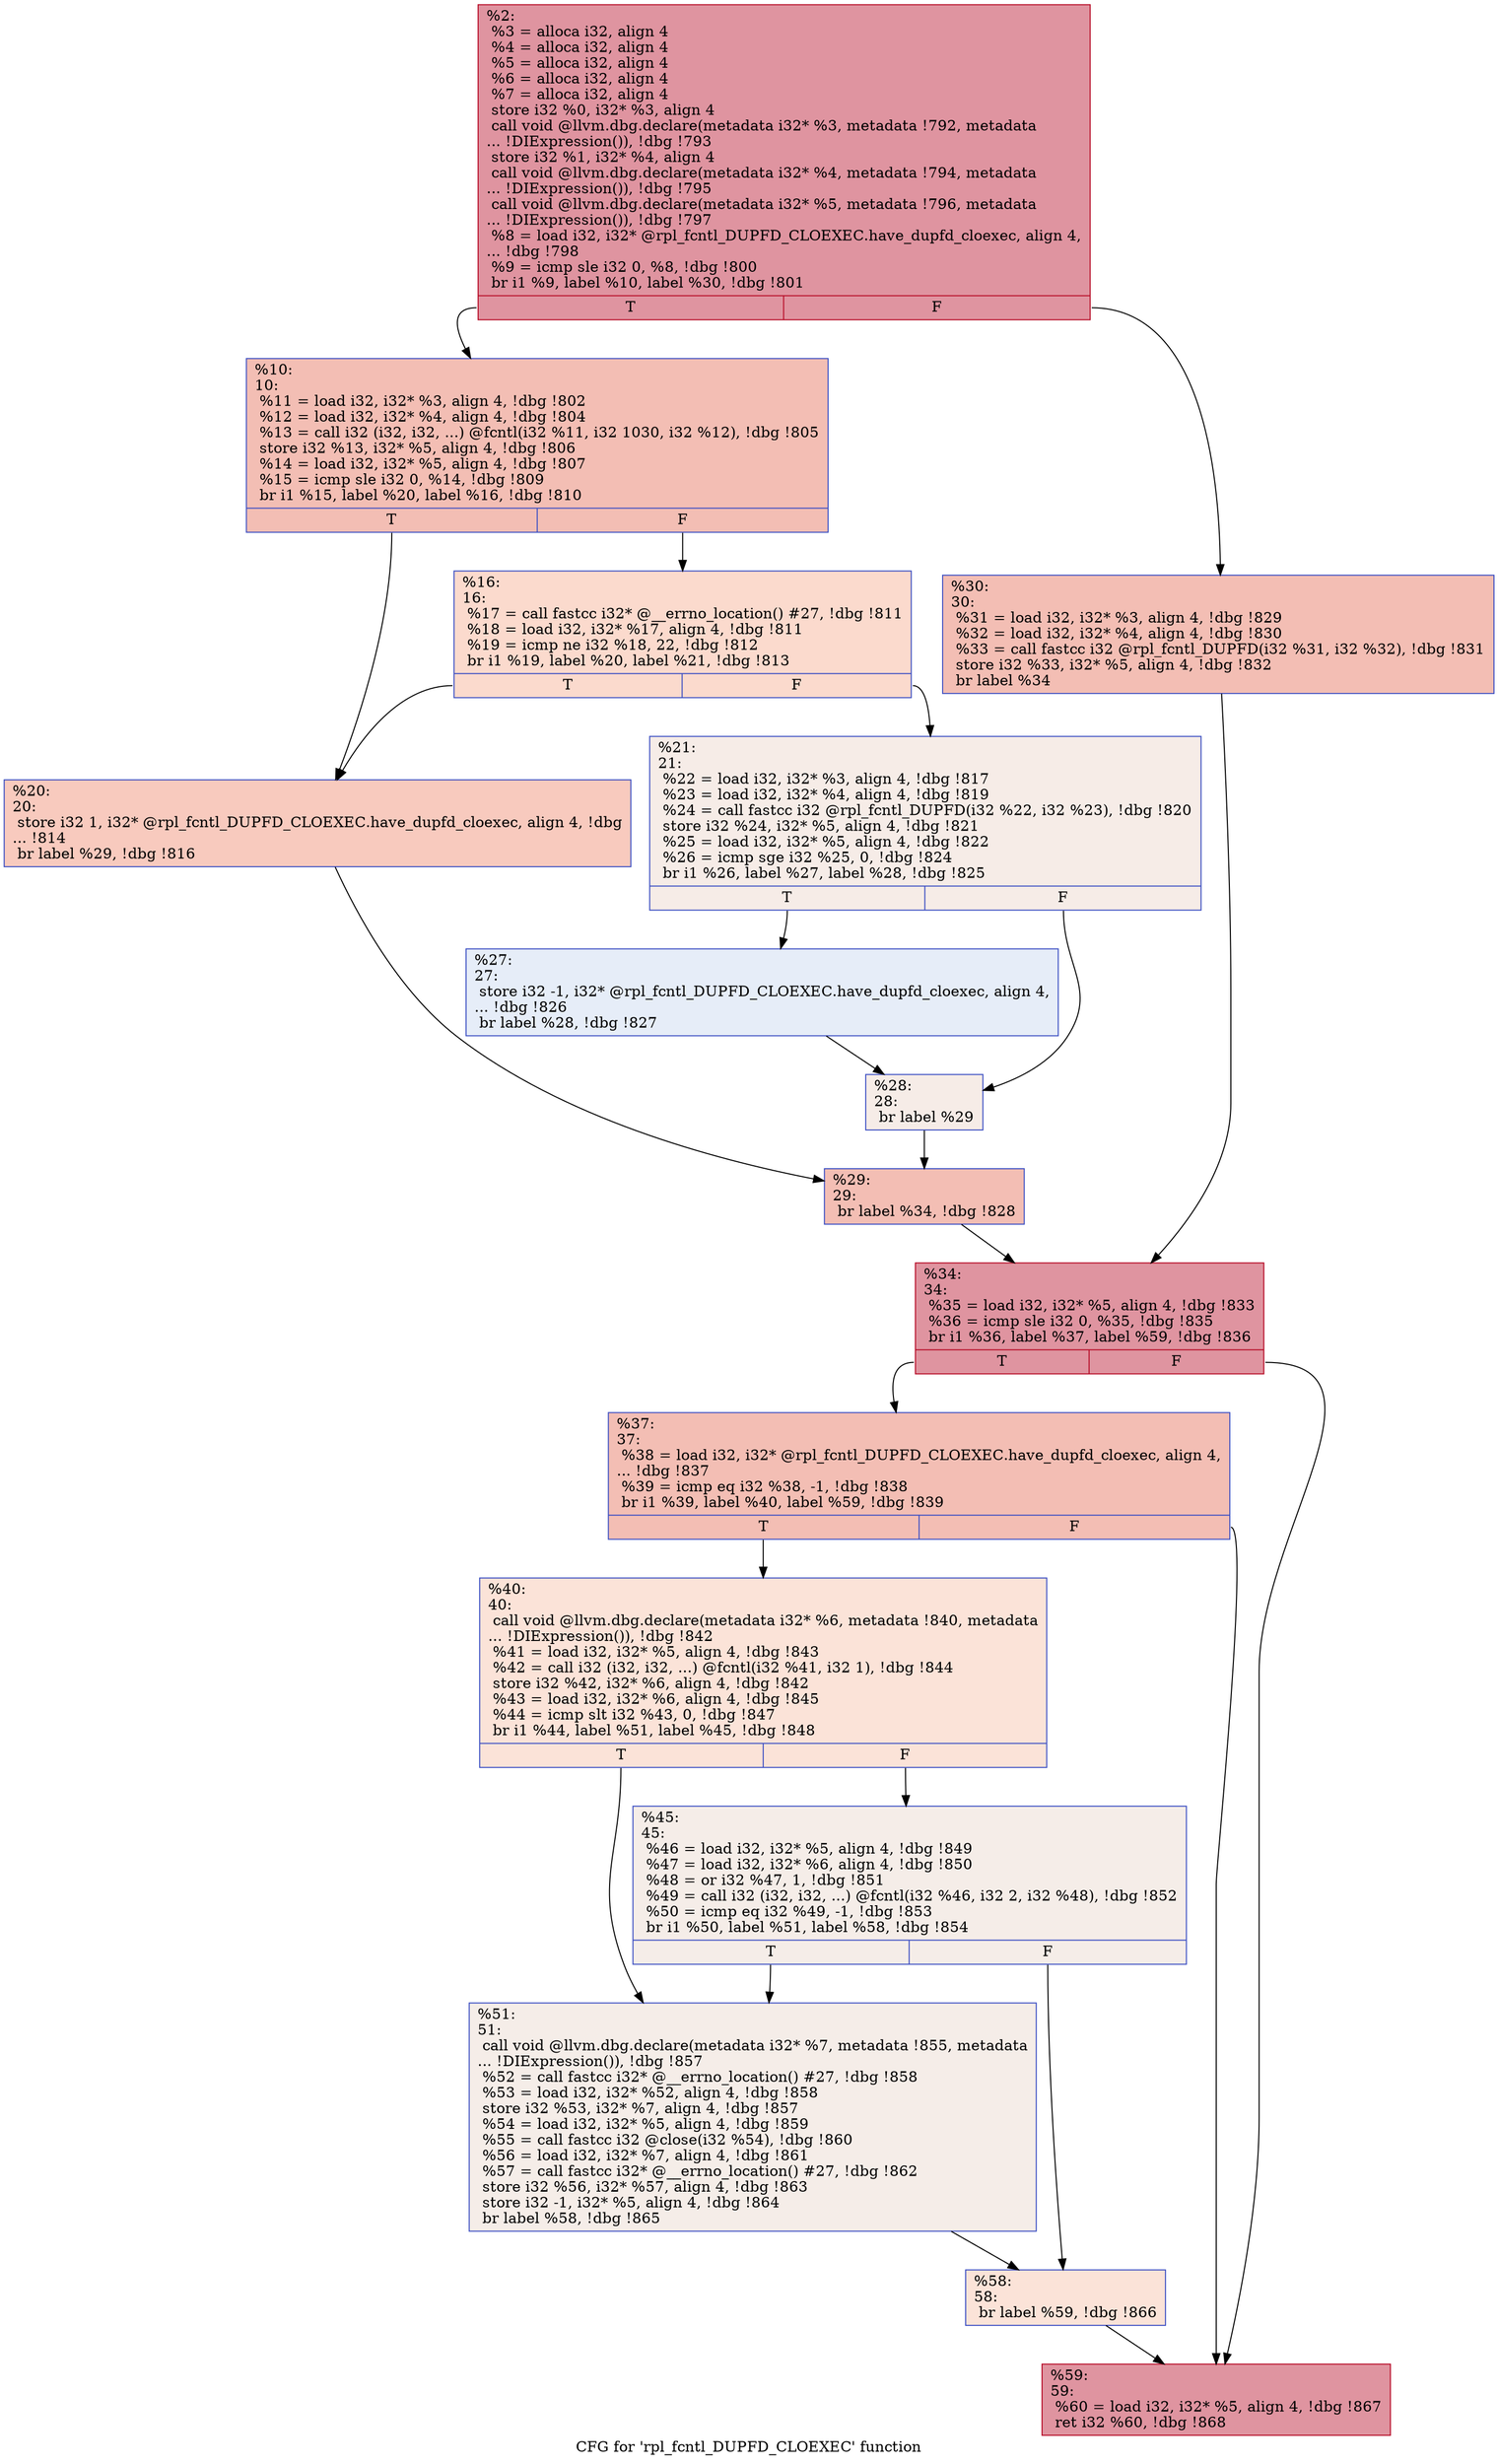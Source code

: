 digraph "CFG for 'rpl_fcntl_DUPFD_CLOEXEC' function" {
	label="CFG for 'rpl_fcntl_DUPFD_CLOEXEC' function";

	Node0x2063330 [shape=record,color="#b70d28ff", style=filled, fillcolor="#b70d2870",label="{%2:\l  %3 = alloca i32, align 4\l  %4 = alloca i32, align 4\l  %5 = alloca i32, align 4\l  %6 = alloca i32, align 4\l  %7 = alloca i32, align 4\l  store i32 %0, i32* %3, align 4\l  call void @llvm.dbg.declare(metadata i32* %3, metadata !792, metadata\l... !DIExpression()), !dbg !793\l  store i32 %1, i32* %4, align 4\l  call void @llvm.dbg.declare(metadata i32* %4, metadata !794, metadata\l... !DIExpression()), !dbg !795\l  call void @llvm.dbg.declare(metadata i32* %5, metadata !796, metadata\l... !DIExpression()), !dbg !797\l  %8 = load i32, i32* @rpl_fcntl_DUPFD_CLOEXEC.have_dupfd_cloexec, align 4,\l... !dbg !798\l  %9 = icmp sle i32 0, %8, !dbg !800\l  br i1 %9, label %10, label %30, !dbg !801\l|{<s0>T|<s1>F}}"];
	Node0x2063330:s0 -> Node0x20641e0;
	Node0x2063330:s1 -> Node0x2064410;
	Node0x20641e0 [shape=record,color="#3d50c3ff", style=filled, fillcolor="#e36c5570",label="{%10:\l10:                                               \l  %11 = load i32, i32* %3, align 4, !dbg !802\l  %12 = load i32, i32* %4, align 4, !dbg !804\l  %13 = call i32 (i32, i32, ...) @fcntl(i32 %11, i32 1030, i32 %12), !dbg !805\l  store i32 %13, i32* %5, align 4, !dbg !806\l  %14 = load i32, i32* %5, align 4, !dbg !807\l  %15 = icmp sle i32 0, %14, !dbg !809\l  br i1 %15, label %20, label %16, !dbg !810\l|{<s0>T|<s1>F}}"];
	Node0x20641e0:s0 -> Node0x2064280;
	Node0x20641e0:s1 -> Node0x2064230;
	Node0x2064230 [shape=record,color="#3d50c3ff", style=filled, fillcolor="#f7ac8e70",label="{%16:\l16:                                               \l  %17 = call fastcc i32* @__errno_location() #27, !dbg !811\l  %18 = load i32, i32* %17, align 4, !dbg !811\l  %19 = icmp ne i32 %18, 22, !dbg !812\l  br i1 %19, label %20, label %21, !dbg !813\l|{<s0>T|<s1>F}}"];
	Node0x2064230:s0 -> Node0x2064280;
	Node0x2064230:s1 -> Node0x20642d0;
	Node0x2064280 [shape=record,color="#3d50c3ff", style=filled, fillcolor="#ef886b70",label="{%20:\l20:                                               \l  store i32 1, i32* @rpl_fcntl_DUPFD_CLOEXEC.have_dupfd_cloexec, align 4, !dbg\l... !814\l  br label %29, !dbg !816\l}"];
	Node0x2064280 -> Node0x20643c0;
	Node0x20642d0 [shape=record,color="#3d50c3ff", style=filled, fillcolor="#ead5c970",label="{%21:\l21:                                               \l  %22 = load i32, i32* %3, align 4, !dbg !817\l  %23 = load i32, i32* %4, align 4, !dbg !819\l  %24 = call fastcc i32 @rpl_fcntl_DUPFD(i32 %22, i32 %23), !dbg !820\l  store i32 %24, i32* %5, align 4, !dbg !821\l  %25 = load i32, i32* %5, align 4, !dbg !822\l  %26 = icmp sge i32 %25, 0, !dbg !824\l  br i1 %26, label %27, label %28, !dbg !825\l|{<s0>T|<s1>F}}"];
	Node0x20642d0:s0 -> Node0x2064320;
	Node0x20642d0:s1 -> Node0x2064370;
	Node0x2064320 [shape=record,color="#3d50c3ff", style=filled, fillcolor="#c7d7f070",label="{%27:\l27:                                               \l  store i32 -1, i32* @rpl_fcntl_DUPFD_CLOEXEC.have_dupfd_cloexec, align 4,\l... !dbg !826\l  br label %28, !dbg !827\l}"];
	Node0x2064320 -> Node0x2064370;
	Node0x2064370 [shape=record,color="#3d50c3ff", style=filled, fillcolor="#ead5c970",label="{%28:\l28:                                               \l  br label %29\l}"];
	Node0x2064370 -> Node0x20643c0;
	Node0x20643c0 [shape=record,color="#3d50c3ff", style=filled, fillcolor="#e36c5570",label="{%29:\l29:                                               \l  br label %34, !dbg !828\l}"];
	Node0x20643c0 -> Node0x2064460;
	Node0x2064410 [shape=record,color="#3d50c3ff", style=filled, fillcolor="#e36c5570",label="{%30:\l30:                                               \l  %31 = load i32, i32* %3, align 4, !dbg !829\l  %32 = load i32, i32* %4, align 4, !dbg !830\l  %33 = call fastcc i32 @rpl_fcntl_DUPFD(i32 %31, i32 %32), !dbg !831\l  store i32 %33, i32* %5, align 4, !dbg !832\l  br label %34\l}"];
	Node0x2064410 -> Node0x2064460;
	Node0x2064460 [shape=record,color="#b70d28ff", style=filled, fillcolor="#b70d2870",label="{%34:\l34:                                               \l  %35 = load i32, i32* %5, align 4, !dbg !833\l  %36 = icmp sle i32 0, %35, !dbg !835\l  br i1 %36, label %37, label %59, !dbg !836\l|{<s0>T|<s1>F}}"];
	Node0x2064460:s0 -> Node0x20644b0;
	Node0x2064460:s1 -> Node0x2064640;
	Node0x20644b0 [shape=record,color="#3d50c3ff", style=filled, fillcolor="#e36c5570",label="{%37:\l37:                                               \l  %38 = load i32, i32* @rpl_fcntl_DUPFD_CLOEXEC.have_dupfd_cloexec, align 4,\l... !dbg !837\l  %39 = icmp eq i32 %38, -1, !dbg !838\l  br i1 %39, label %40, label %59, !dbg !839\l|{<s0>T|<s1>F}}"];
	Node0x20644b0:s0 -> Node0x2064500;
	Node0x20644b0:s1 -> Node0x2064640;
	Node0x2064500 [shape=record,color="#3d50c3ff", style=filled, fillcolor="#f6bfa670",label="{%40:\l40:                                               \l  call void @llvm.dbg.declare(metadata i32* %6, metadata !840, metadata\l... !DIExpression()), !dbg !842\l  %41 = load i32, i32* %5, align 4, !dbg !843\l  %42 = call i32 (i32, i32, ...) @fcntl(i32 %41, i32 1), !dbg !844\l  store i32 %42, i32* %6, align 4, !dbg !842\l  %43 = load i32, i32* %6, align 4, !dbg !845\l  %44 = icmp slt i32 %43, 0, !dbg !847\l  br i1 %44, label %51, label %45, !dbg !848\l|{<s0>T|<s1>F}}"];
	Node0x2064500:s0 -> Node0x20645a0;
	Node0x2064500:s1 -> Node0x2064550;
	Node0x2064550 [shape=record,color="#3d50c3ff", style=filled, fillcolor="#e8d6cc70",label="{%45:\l45:                                               \l  %46 = load i32, i32* %5, align 4, !dbg !849\l  %47 = load i32, i32* %6, align 4, !dbg !850\l  %48 = or i32 %47, 1, !dbg !851\l  %49 = call i32 (i32, i32, ...) @fcntl(i32 %46, i32 2, i32 %48), !dbg !852\l  %50 = icmp eq i32 %49, -1, !dbg !853\l  br i1 %50, label %51, label %58, !dbg !854\l|{<s0>T|<s1>F}}"];
	Node0x2064550:s0 -> Node0x20645a0;
	Node0x2064550:s1 -> Node0x20645f0;
	Node0x20645a0 [shape=record,color="#3d50c3ff", style=filled, fillcolor="#e8d6cc70",label="{%51:\l51:                                               \l  call void @llvm.dbg.declare(metadata i32* %7, metadata !855, metadata\l... !DIExpression()), !dbg !857\l  %52 = call fastcc i32* @__errno_location() #27, !dbg !858\l  %53 = load i32, i32* %52, align 4, !dbg !858\l  store i32 %53, i32* %7, align 4, !dbg !857\l  %54 = load i32, i32* %5, align 4, !dbg !859\l  %55 = call fastcc i32 @close(i32 %54), !dbg !860\l  %56 = load i32, i32* %7, align 4, !dbg !861\l  %57 = call fastcc i32* @__errno_location() #27, !dbg !862\l  store i32 %56, i32* %57, align 4, !dbg !863\l  store i32 -1, i32* %5, align 4, !dbg !864\l  br label %58, !dbg !865\l}"];
	Node0x20645a0 -> Node0x20645f0;
	Node0x20645f0 [shape=record,color="#3d50c3ff", style=filled, fillcolor="#f6bfa670",label="{%58:\l58:                                               \l  br label %59, !dbg !866\l}"];
	Node0x20645f0 -> Node0x2064640;
	Node0x2064640 [shape=record,color="#b70d28ff", style=filled, fillcolor="#b70d2870",label="{%59:\l59:                                               \l  %60 = load i32, i32* %5, align 4, !dbg !867\l  ret i32 %60, !dbg !868\l}"];
}
